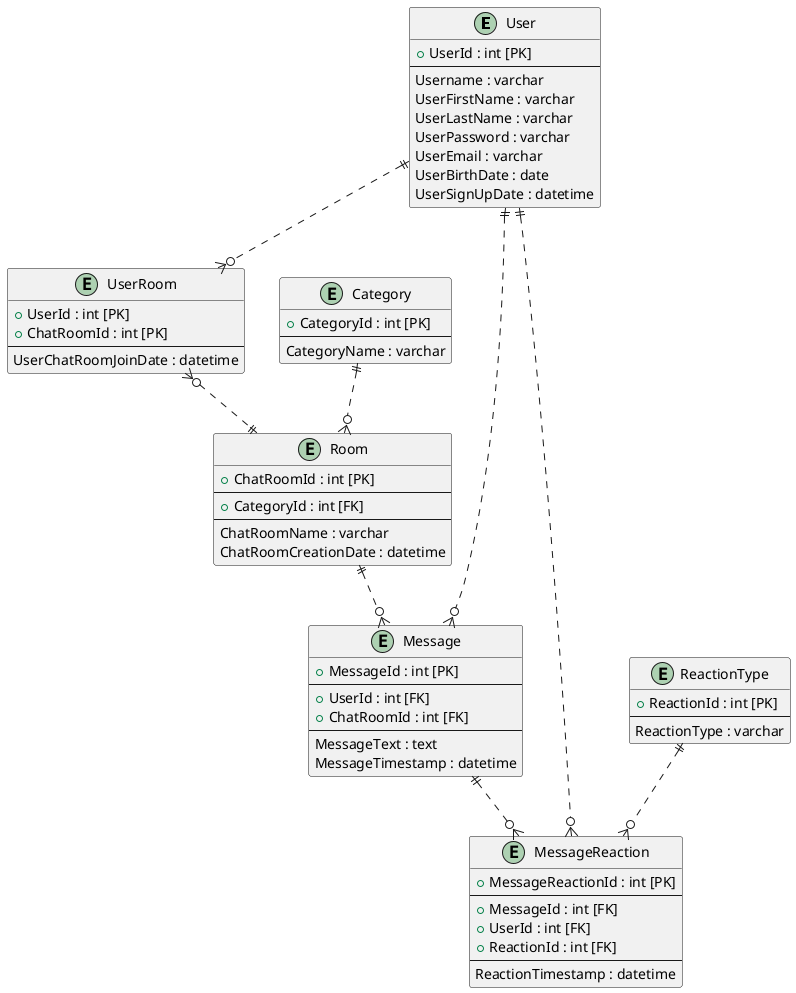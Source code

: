 @startuml "Chatflow"
entity "User" as user {
  + UserId : int [PK]
  --
  Username : varchar
  UserFirstName : varchar
  UserLastName : varchar
  UserPassword : varchar
  UserEmail : varchar
  UserBirthDate : date
  UserSignUpDate : datetime
}

entity "Room" as room {
  + ChatRoomId : int [PK]
  --
  + CategoryId : int [FK]
  --
  ChatRoomName : varchar
  ChatRoomCreationDate : datetime
}

entity "Category" as category {
  + CategoryId : int [PK]
  --
  CategoryName : varchar
}

entity "UserRoom" as user_room {
  + UserId : int [PK]
  + ChatRoomId : int [PK]
  --
  UserChatRoomJoinDate : datetime
}

entity "Message" as message {
  + MessageId : int [PK]
  --
  + UserId : int [FK]
  + ChatRoomId : int [FK]
  --
  MessageText : text
  MessageTimestamp : datetime
}

entity "ReactionType" as reaction {
  + ReactionId : int [PK]
  --
  ReactionType : varchar
}

entity "MessageReaction" as message_reaction {
  + MessageReactionId : int [PK]
  --
  + MessageId : int [FK]
  + UserId : int [FK]
  + ReactionId : int [FK]
  --
  ReactionTimestamp : datetime
}

user ||..o{ user_room
user_room }o..|| room
room ||..o{ message
user ||..o{ message
category ||..o{ room
message ||..o{ message_reaction
user ||..o{ message_reaction
reaction ||..o{ message_reaction
@enduml
